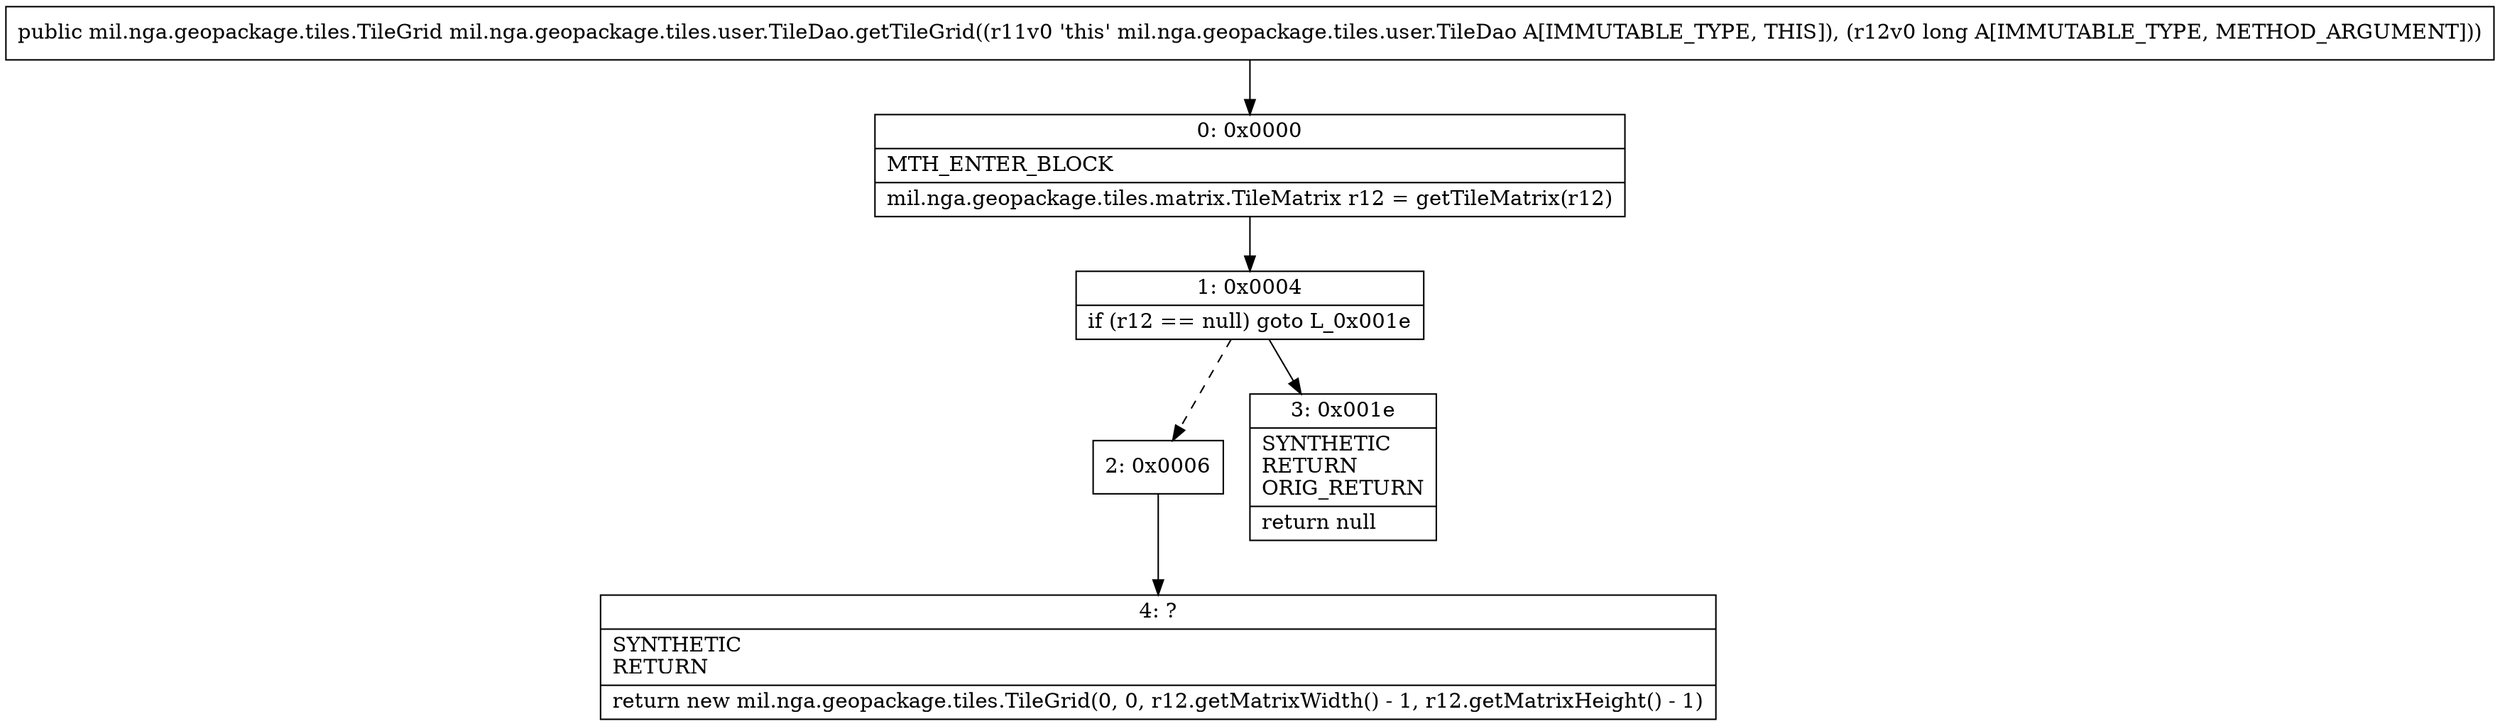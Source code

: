 digraph "CFG formil.nga.geopackage.tiles.user.TileDao.getTileGrid(J)Lmil\/nga\/geopackage\/tiles\/TileGrid;" {
Node_0 [shape=record,label="{0\:\ 0x0000|MTH_ENTER_BLOCK\l|mil.nga.geopackage.tiles.matrix.TileMatrix r12 = getTileMatrix(r12)\l}"];
Node_1 [shape=record,label="{1\:\ 0x0004|if (r12 == null) goto L_0x001e\l}"];
Node_2 [shape=record,label="{2\:\ 0x0006}"];
Node_3 [shape=record,label="{3\:\ 0x001e|SYNTHETIC\lRETURN\lORIG_RETURN\l|return null\l}"];
Node_4 [shape=record,label="{4\:\ ?|SYNTHETIC\lRETURN\l|return new mil.nga.geopackage.tiles.TileGrid(0, 0, r12.getMatrixWidth() \- 1, r12.getMatrixHeight() \- 1)\l}"];
MethodNode[shape=record,label="{public mil.nga.geopackage.tiles.TileGrid mil.nga.geopackage.tiles.user.TileDao.getTileGrid((r11v0 'this' mil.nga.geopackage.tiles.user.TileDao A[IMMUTABLE_TYPE, THIS]), (r12v0 long A[IMMUTABLE_TYPE, METHOD_ARGUMENT])) }"];
MethodNode -> Node_0;
Node_0 -> Node_1;
Node_1 -> Node_2[style=dashed];
Node_1 -> Node_3;
Node_2 -> Node_4;
}


